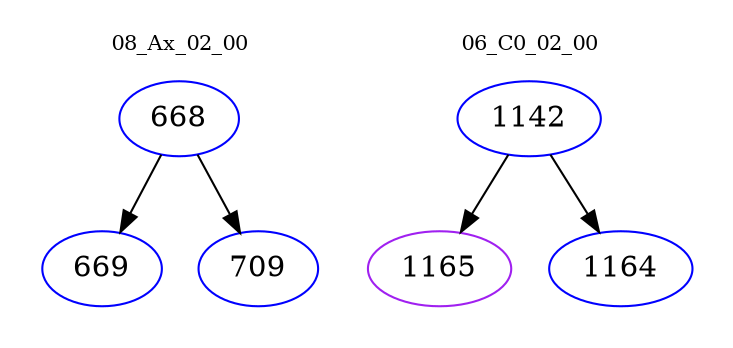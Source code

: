 digraph{
subgraph cluster_0 {
color = white
label = "08_Ax_02_00";
fontsize=10;
T0_668 [label="668", color="blue"]
T0_668 -> T0_669 [color="black"]
T0_669 [label="669", color="blue"]
T0_668 -> T0_709 [color="black"]
T0_709 [label="709", color="blue"]
}
subgraph cluster_1 {
color = white
label = "06_C0_02_00";
fontsize=10;
T1_1142 [label="1142", color="blue"]
T1_1142 -> T1_1165 [color="black"]
T1_1165 [label="1165", color="purple"]
T1_1142 -> T1_1164 [color="black"]
T1_1164 [label="1164", color="blue"]
}
}
